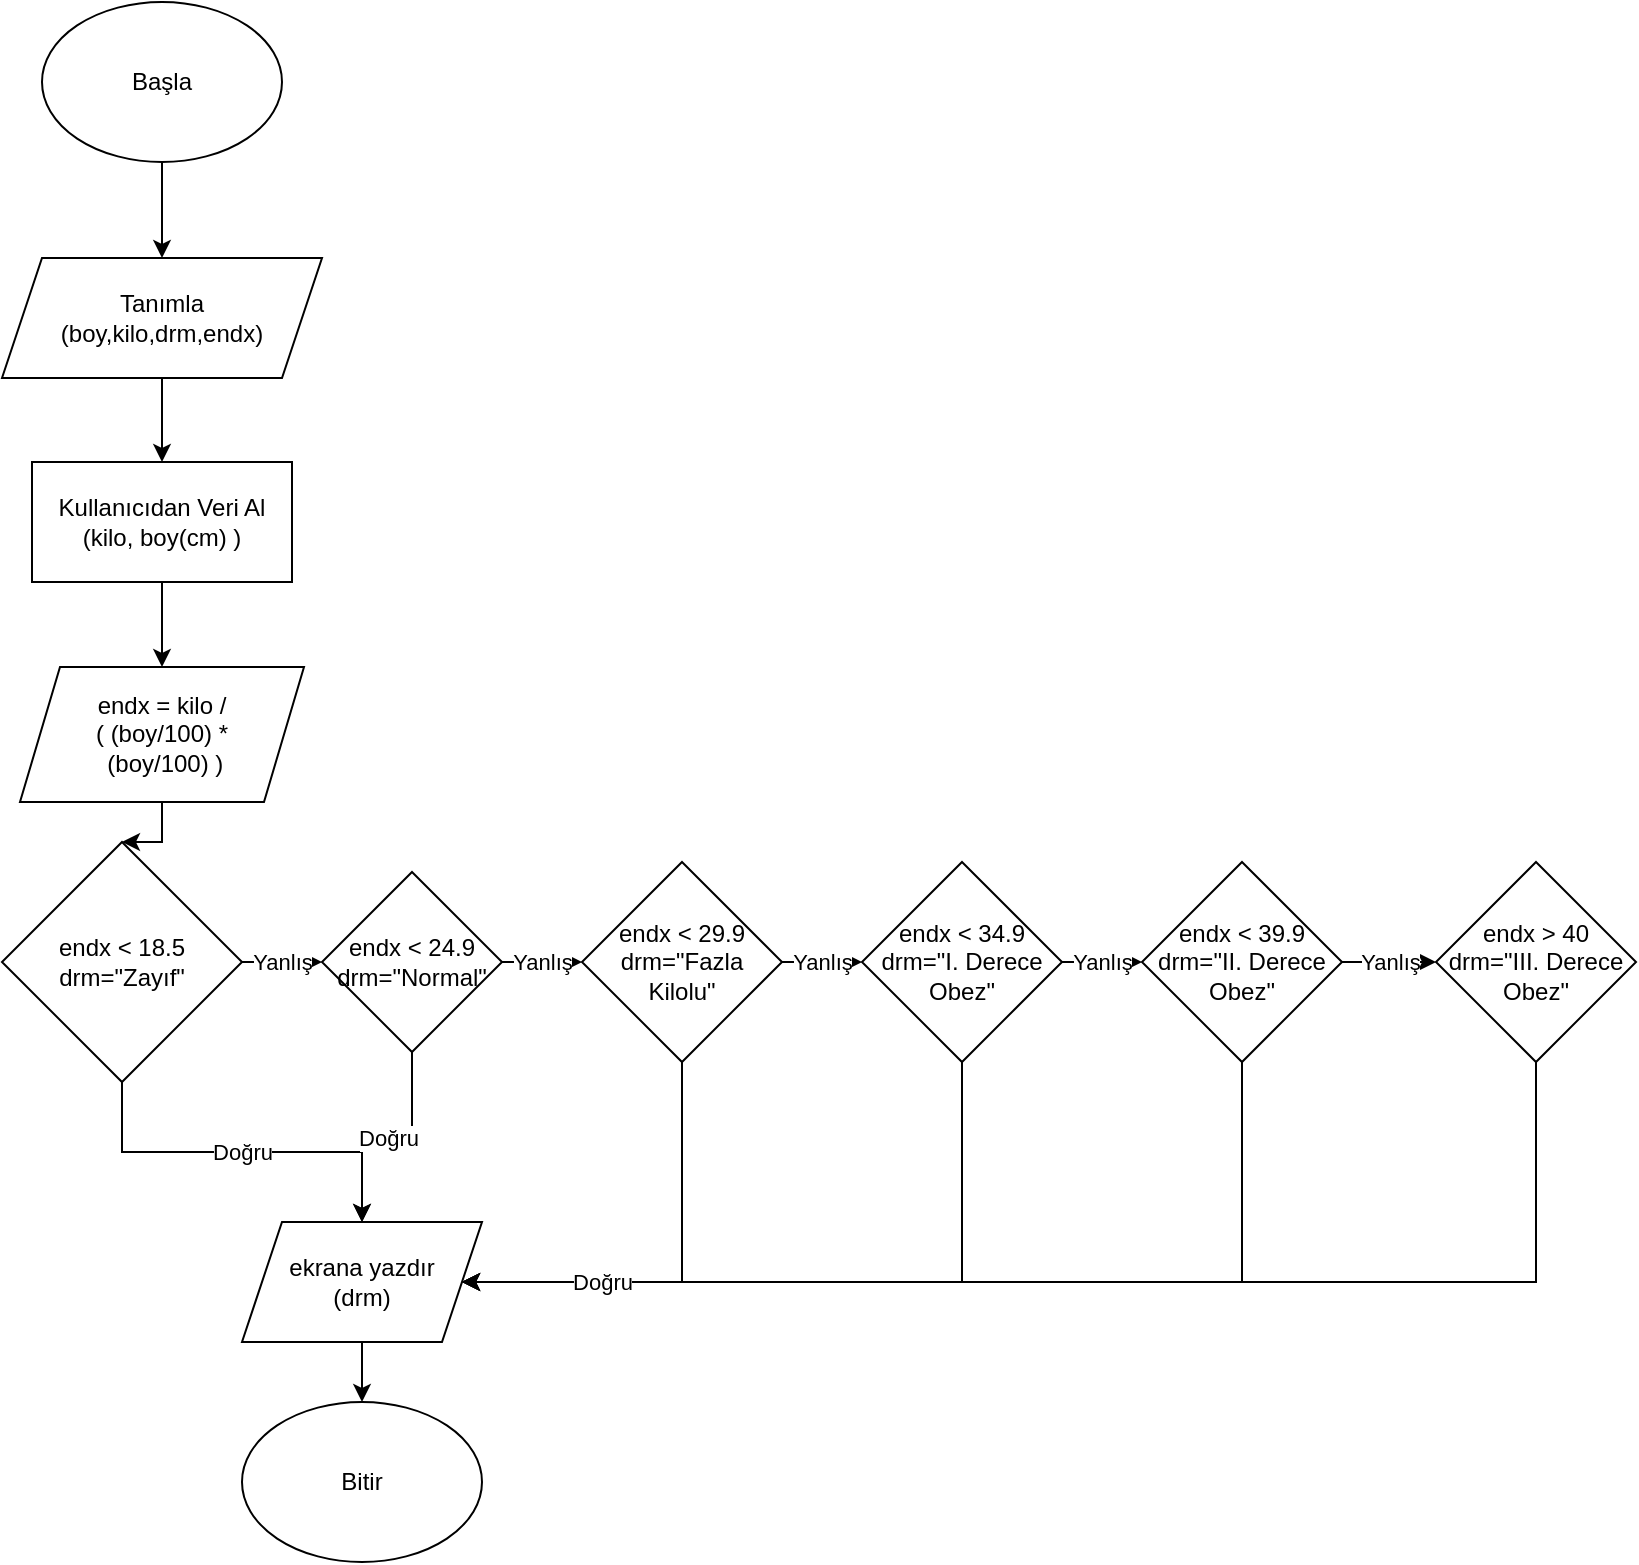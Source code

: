 <mxfile version="20.8.5" type="device"><diagram id="P2J4p-Aytadyxnar4Hwu" name="Sayfa -1"><mxGraphModel dx="989" dy="539" grid="1" gridSize="10" guides="1" tooltips="1" connect="1" arrows="1" fold="1" page="1" pageScale="1" pageWidth="827" pageHeight="1169" math="0" shadow="0"><root><mxCell id="0"/><mxCell id="1" parent="0"/><mxCell id="sisN5HdSfmaUiAGrjp3c-1" style="edgeStyle=orthogonalEdgeStyle;rounded=0;orthogonalLoop=1;jettySize=auto;html=1;exitX=0.5;exitY=1;exitDx=0;exitDy=0;" edge="1" parent="1" source="sisN5HdSfmaUiAGrjp3c-2" target="sisN5HdSfmaUiAGrjp3c-4"><mxGeometry relative="1" as="geometry"/></mxCell><mxCell id="sisN5HdSfmaUiAGrjp3c-2" value="Başla" style="ellipse;whiteSpace=wrap;html=1;" vertex="1" parent="1"><mxGeometry x="30" y="10" width="120" height="80" as="geometry"/></mxCell><mxCell id="sisN5HdSfmaUiAGrjp3c-3" style="edgeStyle=orthogonalEdgeStyle;rounded=0;orthogonalLoop=1;jettySize=auto;html=1;entryX=0.5;entryY=0;entryDx=0;entryDy=0;" edge="1" parent="1" source="sisN5HdSfmaUiAGrjp3c-4" target="sisN5HdSfmaUiAGrjp3c-11"><mxGeometry relative="1" as="geometry"><mxPoint x="90.3" y="251.8" as="targetPoint"/></mxGeometry></mxCell><mxCell id="sisN5HdSfmaUiAGrjp3c-4" value="&lt;div&gt;Tanımla&lt;/div&gt;&lt;div&gt;(boy,kilo,drm,endx)&lt;br&gt;&lt;/div&gt;" style="shape=parallelogram;perimeter=parallelogramPerimeter;whiteSpace=wrap;html=1;fixedSize=1;" vertex="1" parent="1"><mxGeometry x="10" y="138" width="160" height="60" as="geometry"/></mxCell><mxCell id="sisN5HdSfmaUiAGrjp3c-5" value="Bitir" style="ellipse;whiteSpace=wrap;html=1;" vertex="1" parent="1"><mxGeometry x="130" y="710" width="120" height="80" as="geometry"/></mxCell><mxCell id="sisN5HdSfmaUiAGrjp3c-14" style="edgeStyle=orthogonalEdgeStyle;rounded=0;orthogonalLoop=1;jettySize=auto;html=1;entryX=0.5;entryY=0;entryDx=0;entryDy=0;" edge="1" parent="1" source="sisN5HdSfmaUiAGrjp3c-7" target="sisN5HdSfmaUiAGrjp3c-12"><mxGeometry relative="1" as="geometry"/></mxCell><mxCell id="sisN5HdSfmaUiAGrjp3c-7" value="&lt;div&gt;endx = kilo / &lt;br&gt;&lt;/div&gt;&lt;div&gt;( (boy/100) *&lt;/div&gt;&lt;div&gt;&amp;nbsp;(boy/100) )&lt;br&gt;&lt;/div&gt;" style="shape=parallelogram;perimeter=parallelogramPerimeter;whiteSpace=wrap;html=1;fixedSize=1;" vertex="1" parent="1"><mxGeometry x="19" y="342.5" width="142" height="67.5" as="geometry"/></mxCell><mxCell id="sisN5HdSfmaUiAGrjp3c-31" style="edgeStyle=orthogonalEdgeStyle;rounded=0;orthogonalLoop=1;jettySize=auto;html=1;" edge="1" parent="1" source="sisN5HdSfmaUiAGrjp3c-9" target="sisN5HdSfmaUiAGrjp3c-5"><mxGeometry relative="1" as="geometry"/></mxCell><mxCell id="sisN5HdSfmaUiAGrjp3c-9" value="&lt;div&gt;ekrana yazdır&lt;/div&gt;&lt;div&gt;(drm)&lt;br&gt;&lt;/div&gt;" style="shape=parallelogram;perimeter=parallelogramPerimeter;whiteSpace=wrap;html=1;fixedSize=1;" vertex="1" parent="1"><mxGeometry x="130" y="620" width="120" height="60" as="geometry"/></mxCell><mxCell id="sisN5HdSfmaUiAGrjp3c-10" style="edgeStyle=orthogonalEdgeStyle;rounded=0;orthogonalLoop=1;jettySize=auto;html=1;entryX=0.5;entryY=0;entryDx=0;entryDy=0;" edge="1" parent="1" source="sisN5HdSfmaUiAGrjp3c-11" target="sisN5HdSfmaUiAGrjp3c-7"><mxGeometry relative="1" as="geometry"/></mxCell><mxCell id="sisN5HdSfmaUiAGrjp3c-11" value="&lt;div&gt;Kullanıcıdan Veri Al&lt;/div&gt;&lt;div&gt;(kilo, boy(cm) )&lt;br&gt;&lt;/div&gt;" style="rounded=0;whiteSpace=wrap;html=1;" vertex="1" parent="1"><mxGeometry x="25" y="240" width="130" height="60" as="geometry"/></mxCell><mxCell id="sisN5HdSfmaUiAGrjp3c-15" value="Doğru" style="edgeStyle=orthogonalEdgeStyle;rounded=0;orthogonalLoop=1;jettySize=auto;html=1;entryX=0.5;entryY=0;entryDx=0;entryDy=0;" edge="1" parent="1" source="sisN5HdSfmaUiAGrjp3c-12" target="sisN5HdSfmaUiAGrjp3c-9"><mxGeometry relative="1" as="geometry"><mxPoint x="70" y="600" as="targetPoint"/></mxGeometry></mxCell><mxCell id="sisN5HdSfmaUiAGrjp3c-16" value="Yanlış" style="edgeStyle=orthogonalEdgeStyle;rounded=0;orthogonalLoop=1;jettySize=auto;html=1;entryX=0;entryY=0.5;entryDx=0;entryDy=0;" edge="1" parent="1" source="sisN5HdSfmaUiAGrjp3c-12" target="sisN5HdSfmaUiAGrjp3c-17"><mxGeometry relative="1" as="geometry"><mxPoint x="200" y="490" as="targetPoint"/></mxGeometry></mxCell><mxCell id="sisN5HdSfmaUiAGrjp3c-12" value="&lt;div&gt;endx &amp;lt; 18.5&lt;/div&gt;&lt;div&gt;drm=&quot;Zayıf&quot;&lt;br&gt;&lt;/div&gt;" style="rhombus;whiteSpace=wrap;html=1;" vertex="1" parent="1"><mxGeometry x="10" y="430" width="120" height="120" as="geometry"/></mxCell><mxCell id="sisN5HdSfmaUiAGrjp3c-27" value="Yanlış" style="edgeStyle=orthogonalEdgeStyle;rounded=0;orthogonalLoop=1;jettySize=auto;html=1;" edge="1" parent="1" source="sisN5HdSfmaUiAGrjp3c-17" target="sisN5HdSfmaUiAGrjp3c-19"><mxGeometry relative="1" as="geometry"/></mxCell><mxCell id="sisN5HdSfmaUiAGrjp3c-32" value="Doğru" style="edgeStyle=orthogonalEdgeStyle;rounded=0;orthogonalLoop=1;jettySize=auto;html=1;entryX=0.5;entryY=0;entryDx=0;entryDy=0;" edge="1" parent="1" source="sisN5HdSfmaUiAGrjp3c-17" target="sisN5HdSfmaUiAGrjp3c-9"><mxGeometry relative="1" as="geometry"/></mxCell><mxCell id="sisN5HdSfmaUiAGrjp3c-17" value="&lt;div&gt;endx &amp;lt; 24.9&lt;/div&gt;&lt;div&gt;drm=&quot;Normal&quot;&lt;/div&gt;" style="rhombus;whiteSpace=wrap;html=1;" vertex="1" parent="1"><mxGeometry x="170" y="445" width="90" height="90" as="geometry"/></mxCell><mxCell id="sisN5HdSfmaUiAGrjp3c-26" value="Yanlış" style="edgeStyle=orthogonalEdgeStyle;rounded=0;orthogonalLoop=1;jettySize=auto;html=1;entryX=0;entryY=0.5;entryDx=0;entryDy=0;" edge="1" parent="1" source="sisN5HdSfmaUiAGrjp3c-19" target="sisN5HdSfmaUiAGrjp3c-20"><mxGeometry relative="1" as="geometry"/></mxCell><mxCell id="sisN5HdSfmaUiAGrjp3c-33" value="" style="edgeStyle=orthogonalEdgeStyle;rounded=0;orthogonalLoop=1;jettySize=auto;html=1;" edge="1" parent="1" source="sisN5HdSfmaUiAGrjp3c-19" target="sisN5HdSfmaUiAGrjp3c-9"><mxGeometry x="0.0" y="14" relative="1" as="geometry"><Array as="points"><mxPoint x="350" y="650"/></Array><mxPoint x="10" y="-4" as="offset"/></mxGeometry></mxCell><mxCell id="sisN5HdSfmaUiAGrjp3c-19" value="&lt;div&gt;endx &amp;lt; 29.9&lt;/div&gt;&lt;div&gt;drm=&quot;Fazla Kilolu&quot;&lt;/div&gt;" style="rhombus;whiteSpace=wrap;html=1;" vertex="1" parent="1"><mxGeometry x="300" y="440" width="100" height="100" as="geometry"/></mxCell><mxCell id="sisN5HdSfmaUiAGrjp3c-25" value="Yanlış" style="edgeStyle=orthogonalEdgeStyle;rounded=0;orthogonalLoop=1;jettySize=auto;html=1;entryX=0;entryY=0.5;entryDx=0;entryDy=0;" edge="1" parent="1" source="sisN5HdSfmaUiAGrjp3c-20" target="sisN5HdSfmaUiAGrjp3c-22"><mxGeometry relative="1" as="geometry"/></mxCell><mxCell id="sisN5HdSfmaUiAGrjp3c-34" style="edgeStyle=orthogonalEdgeStyle;rounded=0;orthogonalLoop=1;jettySize=auto;html=1;" edge="1" parent="1" source="sisN5HdSfmaUiAGrjp3c-20" target="sisN5HdSfmaUiAGrjp3c-9"><mxGeometry relative="1" as="geometry"><mxPoint x="350" y="650" as="targetPoint"/><Array as="points"><mxPoint x="490" y="650"/></Array></mxGeometry></mxCell><mxCell id="sisN5HdSfmaUiAGrjp3c-20" value="&lt;div&gt;endx &amp;lt; 34.9&lt;/div&gt;&lt;div&gt;drm=&quot;I. Derece Obez&quot;&lt;/div&gt;" style="rhombus;whiteSpace=wrap;html=1;" vertex="1" parent="1"><mxGeometry x="440" y="440" width="100" height="100" as="geometry"/></mxCell><mxCell id="sisN5HdSfmaUiAGrjp3c-24" value="Yanlış" style="edgeStyle=orthogonalEdgeStyle;rounded=0;orthogonalLoop=1;jettySize=auto;html=1;entryX=0;entryY=0.5;entryDx=0;entryDy=0;" edge="1" parent="1" source="sisN5HdSfmaUiAGrjp3c-22" target="sisN5HdSfmaUiAGrjp3c-23"><mxGeometry relative="1" as="geometry"/></mxCell><mxCell id="sisN5HdSfmaUiAGrjp3c-35" style="edgeStyle=orthogonalEdgeStyle;rounded=0;orthogonalLoop=1;jettySize=auto;html=1;entryX=1;entryY=0.5;entryDx=0;entryDy=0;" edge="1" parent="1" source="sisN5HdSfmaUiAGrjp3c-22" target="sisN5HdSfmaUiAGrjp3c-9"><mxGeometry relative="1" as="geometry"><Array as="points"><mxPoint x="630" y="650"/></Array></mxGeometry></mxCell><mxCell id="sisN5HdSfmaUiAGrjp3c-22" value="&lt;div&gt;endx &amp;lt; 39.9&lt;/div&gt;&lt;div&gt;drm=&quot;II. Derece Obez&quot;&lt;/div&gt;" style="rhombus;whiteSpace=wrap;html=1;" vertex="1" parent="1"><mxGeometry x="580" y="440" width="100" height="100" as="geometry"/></mxCell><mxCell id="sisN5HdSfmaUiAGrjp3c-36" value="Doğru" style="edgeStyle=orthogonalEdgeStyle;rounded=0;orthogonalLoop=1;jettySize=auto;html=1;" edge="1" parent="1" source="sisN5HdSfmaUiAGrjp3c-23" target="sisN5HdSfmaUiAGrjp3c-9"><mxGeometry x="0.784" relative="1" as="geometry"><Array as="points"><mxPoint x="777" y="650"/></Array><mxPoint as="offset"/></mxGeometry></mxCell><mxCell id="sisN5HdSfmaUiAGrjp3c-23" value="&lt;div&gt;endx &amp;gt; 40&lt;/div&gt;&lt;div&gt;drm=&quot;III. Derece Obez&quot;&lt;/div&gt;" style="rhombus;whiteSpace=wrap;html=1;" vertex="1" parent="1"><mxGeometry x="727" y="440" width="100" height="100" as="geometry"/></mxCell></root></mxGraphModel></diagram></mxfile>